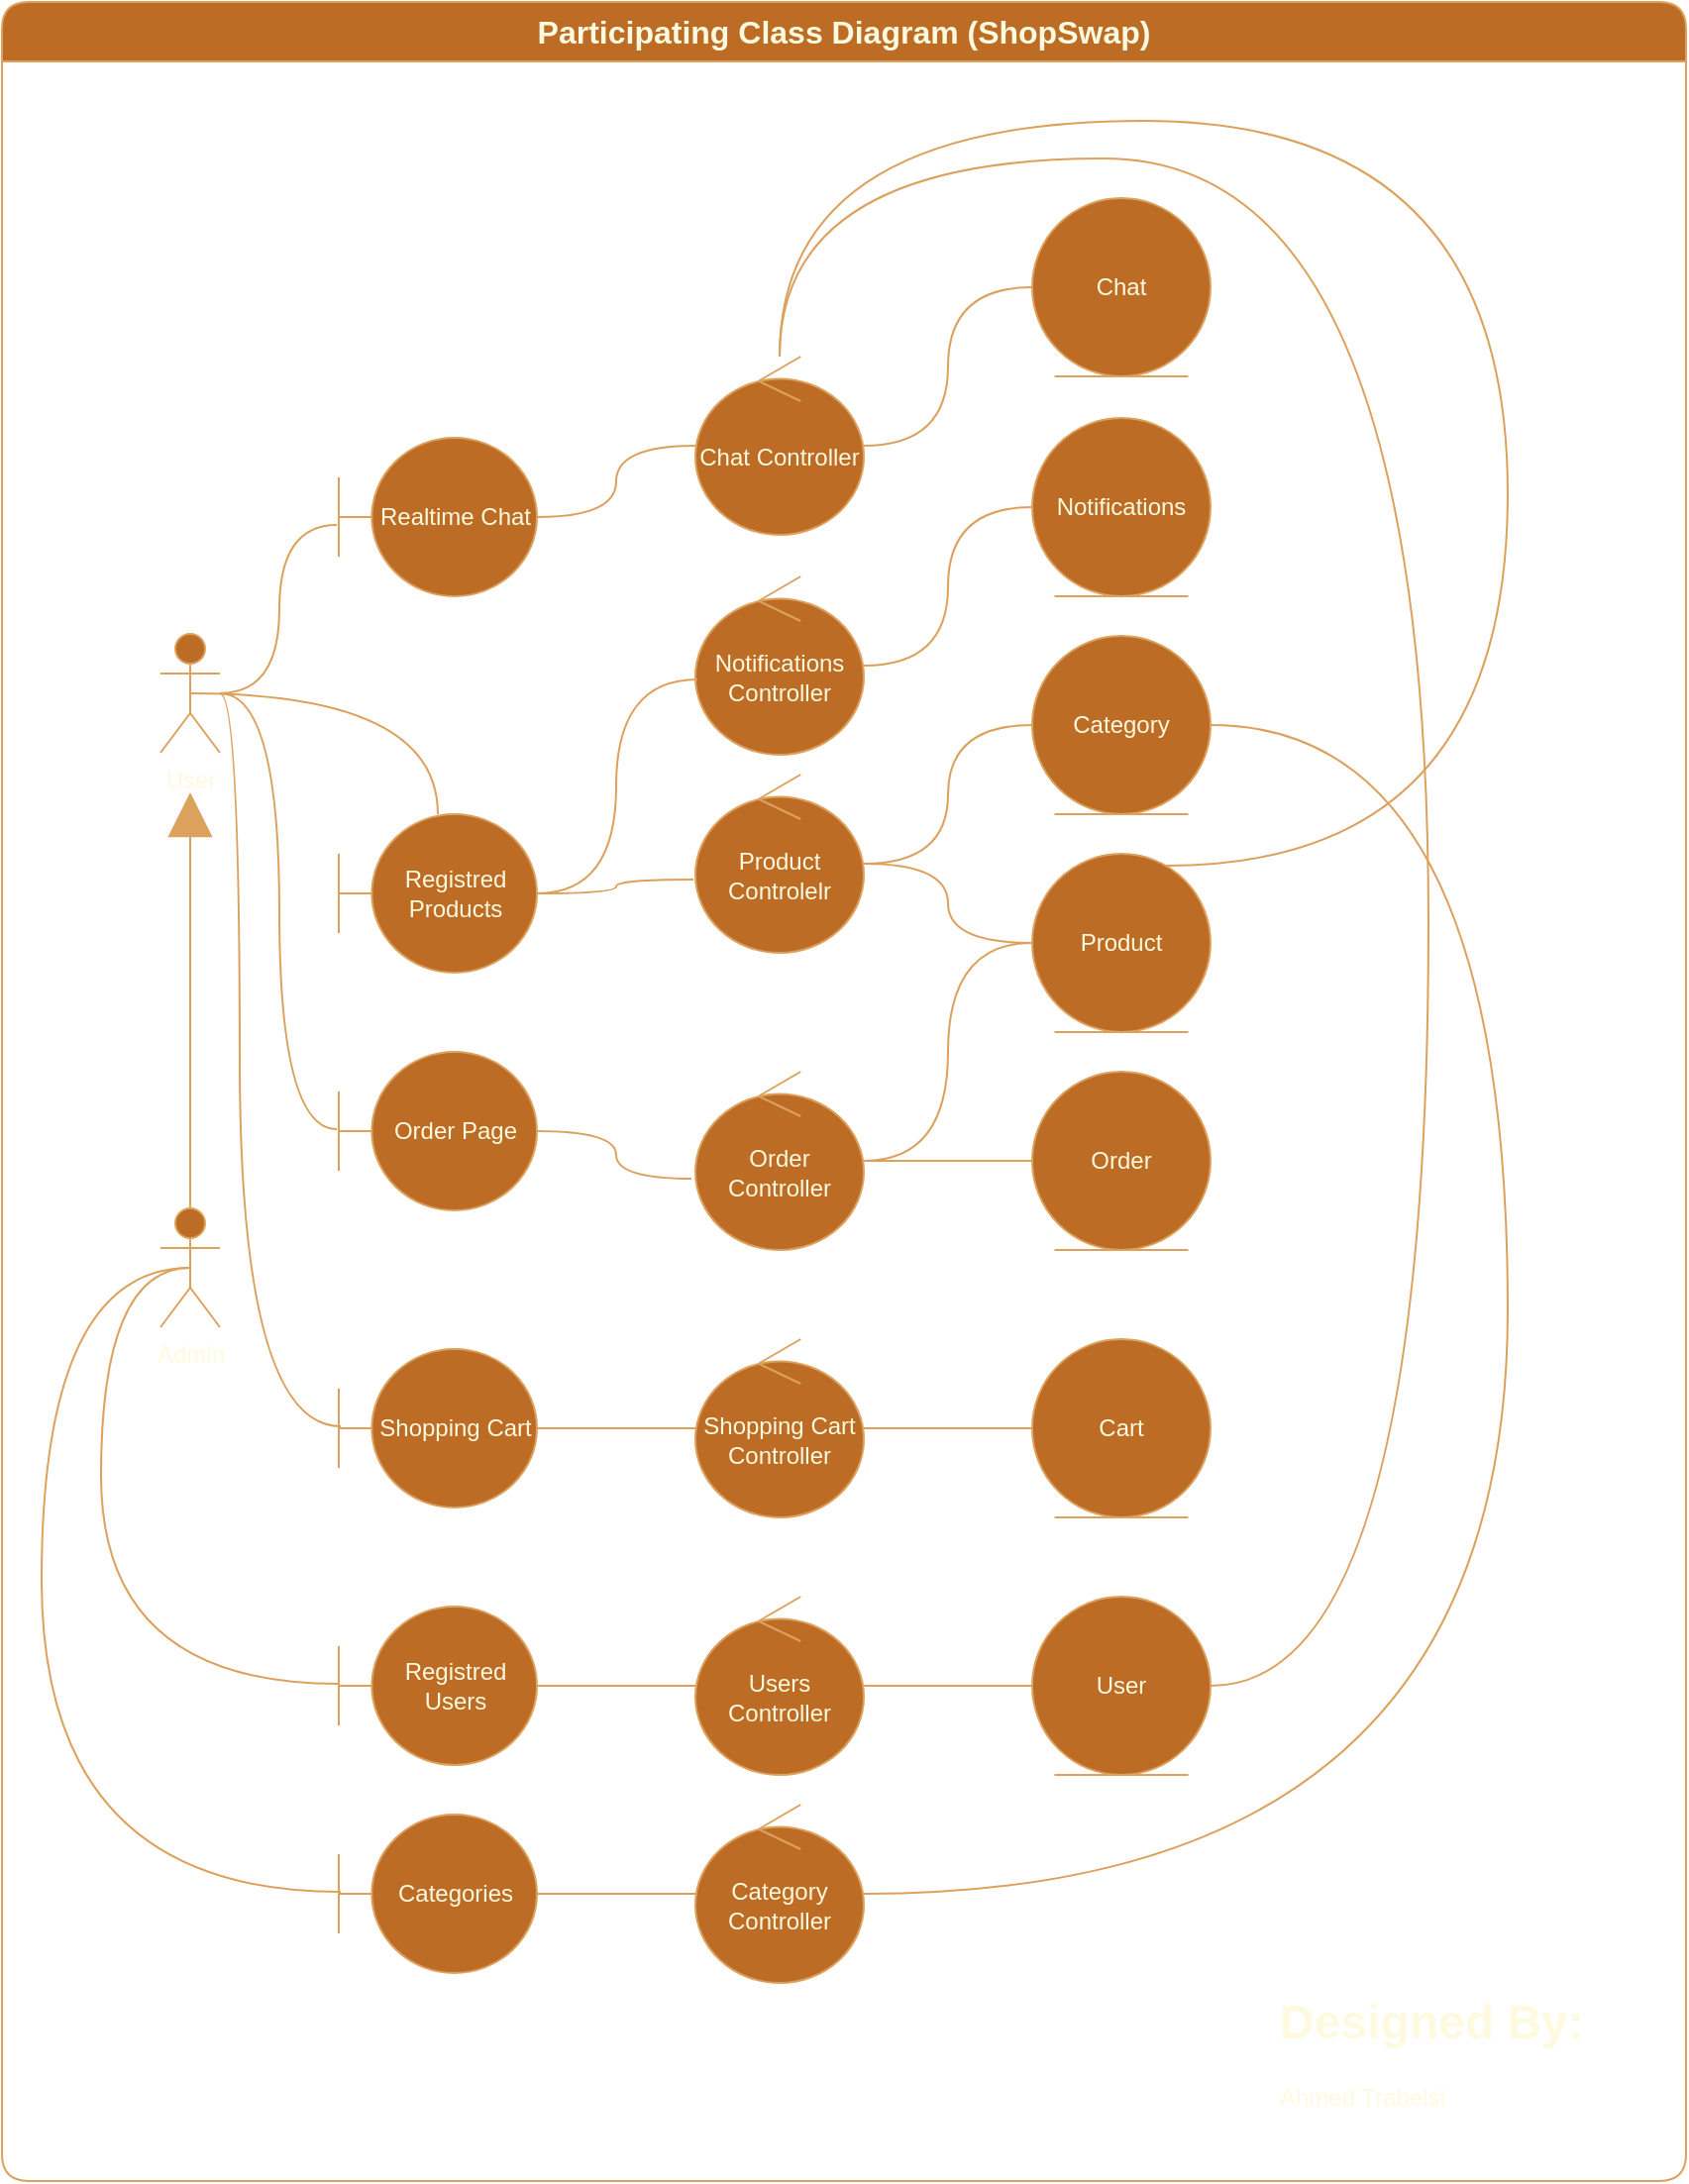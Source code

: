 <mxfile version="22.0.2" type="device">
  <diagram name="Page-1" id="t0JWVVVuZQBNfyrmfG_7">
    <mxGraphModel dx="1434" dy="836" grid="1" gridSize="10" guides="1" tooltips="1" connect="1" arrows="1" fold="1" page="1" pageScale="1" pageWidth="850" pageHeight="1100" background="none" math="0" shadow="0">
      <root>
        <mxCell id="0" />
        <mxCell id="1" parent="0" />
        <mxCell id="dFa-I7WnF22JkXFdIoCu-13" style="edgeStyle=orthogonalEdgeStyle;orthogonalLoop=1;jettySize=auto;html=1;exitX=0.5;exitY=0.5;exitDx=0;exitDy=0;exitPerimeter=0;strokeColor=#DDA15E;fontColor=#FEFAE0;fillColor=#BC6C25;endArrow=none;endFill=0;curved=1;" edge="1" parent="1" source="dFa-I7WnF22JkXFdIoCu-1" target="dFa-I7WnF22JkXFdIoCu-3">
          <mxGeometry relative="1" as="geometry" />
        </mxCell>
        <mxCell id="dFa-I7WnF22JkXFdIoCu-1" value="User" style="shape=umlActor;verticalLabelPosition=bottom;verticalAlign=top;html=1;outlineConnect=0;labelBackgroundColor=none;fillColor=#BC6C25;strokeColor=#DDA15E;fontColor=#FEFAE0;rounded=1;" vertex="1" parent="1">
          <mxGeometry x="80" y="319" width="30" height="60" as="geometry" />
        </mxCell>
        <mxCell id="dFa-I7WnF22JkXFdIoCu-3" value="Registred Products" style="shape=umlBoundary;whiteSpace=wrap;html=1;strokeColor=#DDA15E;fontColor=#FEFAE0;fillColor=#BC6C25;rounded=1;" vertex="1" parent="1">
          <mxGeometry x="170" y="410" width="100" height="80" as="geometry" />
        </mxCell>
        <mxCell id="dFa-I7WnF22JkXFdIoCu-21" style="edgeStyle=orthogonalEdgeStyle;orthogonalLoop=1;jettySize=auto;html=1;strokeColor=#DDA15E;fontColor=#FEFAE0;fillColor=#BC6C25;endArrow=none;endFill=0;curved=1;" edge="1" parent="1" source="dFa-I7WnF22JkXFdIoCu-5" target="dFa-I7WnF22JkXFdIoCu-17">
          <mxGeometry relative="1" as="geometry" />
        </mxCell>
        <mxCell id="dFa-I7WnF22JkXFdIoCu-44" style="edgeStyle=orthogonalEdgeStyle;orthogonalLoop=1;jettySize=auto;html=1;strokeColor=#DDA15E;fontColor=#FEFAE0;fillColor=#BC6C25;endArrow=none;endFill=0;curved=1;" edge="1" parent="1" source="dFa-I7WnF22JkXFdIoCu-5" target="dFa-I7WnF22JkXFdIoCu-41">
          <mxGeometry relative="1" as="geometry" />
        </mxCell>
        <mxCell id="dFa-I7WnF22JkXFdIoCu-5" value="Product Controlelr" style="ellipse;shape=umlControl;whiteSpace=wrap;html=1;strokeColor=#DDA15E;fontColor=#FEFAE0;fillColor=#BC6C25;rounded=1;" vertex="1" parent="1">
          <mxGeometry x="350" y="390" width="85" height="90" as="geometry" />
        </mxCell>
        <mxCell id="dFa-I7WnF22JkXFdIoCu-6" value="Order" style="ellipse;shape=umlEntity;whiteSpace=wrap;html=1;strokeColor=#DDA15E;fontColor=#FEFAE0;fillColor=#BC6C25;rounded=1;" vertex="1" parent="1">
          <mxGeometry x="520" y="540" width="90" height="90" as="geometry" />
        </mxCell>
        <mxCell id="dFa-I7WnF22JkXFdIoCu-7" value="User" style="ellipse;shape=umlEntity;whiteSpace=wrap;html=1;strokeColor=#DDA15E;fontColor=#FEFAE0;fillColor=#BC6C25;rounded=1;" vertex="1" parent="1">
          <mxGeometry x="520" y="805" width="90" height="90" as="geometry" />
        </mxCell>
        <mxCell id="dFa-I7WnF22JkXFdIoCu-38" style="edgeStyle=orthogonalEdgeStyle;orthogonalLoop=1;jettySize=auto;html=1;strokeColor=#DDA15E;fontColor=#FEFAE0;fillColor=#BC6C25;curved=1;endArrow=none;endFill=0;" edge="1" parent="1" source="dFa-I7WnF22JkXFdIoCu-8" target="dFa-I7WnF22JkXFdIoCu-16">
          <mxGeometry relative="1" as="geometry" />
        </mxCell>
        <mxCell id="dFa-I7WnF22JkXFdIoCu-8" value="Registred Users" style="shape=umlBoundary;whiteSpace=wrap;html=1;strokeColor=#DDA15E;fontColor=#FEFAE0;fillColor=#BC6C25;rounded=1;" vertex="1" parent="1">
          <mxGeometry x="170" y="810" width="100" height="80" as="geometry" />
        </mxCell>
        <mxCell id="dFa-I7WnF22JkXFdIoCu-14" style="edgeStyle=orthogonalEdgeStyle;rounded=1;orthogonalLoop=1;jettySize=auto;html=1;exitX=0.5;exitY=0.5;exitDx=0;exitDy=0;exitPerimeter=0;strokeColor=#DDA15E;fontColor=#FEFAE0;fillColor=#BC6C25;endArrow=block;endFill=1;strokeWidth=1;endSize=20;" edge="1" parent="1" source="dFa-I7WnF22JkXFdIoCu-10">
          <mxGeometry relative="1" as="geometry">
            <mxPoint x="95" y="399" as="targetPoint" />
          </mxGeometry>
        </mxCell>
        <mxCell id="dFa-I7WnF22JkXFdIoCu-15" style="edgeStyle=orthogonalEdgeStyle;orthogonalLoop=1;jettySize=auto;html=1;exitX=0.5;exitY=0.5;exitDx=0;exitDy=0;exitPerimeter=0;strokeColor=#DDA15E;fontColor=#FEFAE0;fillColor=#BC6C25;endArrow=none;endFill=0;curved=1;" edge="1" parent="1" source="dFa-I7WnF22JkXFdIoCu-10" target="dFa-I7WnF22JkXFdIoCu-8">
          <mxGeometry relative="1" as="geometry">
            <Array as="points">
              <mxPoint x="50" y="639" />
              <mxPoint x="50" y="849" />
            </Array>
          </mxGeometry>
        </mxCell>
        <mxCell id="dFa-I7WnF22JkXFdIoCu-10" value="Admin" style="shape=umlActor;verticalLabelPosition=bottom;verticalAlign=top;html=1;outlineConnect=0;labelBackgroundColor=none;fillColor=#BC6C25;strokeColor=#DDA15E;fontColor=#FEFAE0;rounded=1;" vertex="1" parent="1">
          <mxGeometry x="80" y="609" width="30" height="60" as="geometry" />
        </mxCell>
        <mxCell id="dFa-I7WnF22JkXFdIoCu-39" style="edgeStyle=orthogonalEdgeStyle;rounded=1;orthogonalLoop=1;jettySize=auto;html=1;strokeColor=#DDA15E;fontColor=#FEFAE0;fillColor=#BC6C25;endArrow=none;endFill=0;" edge="1" parent="1" source="dFa-I7WnF22JkXFdIoCu-16" target="dFa-I7WnF22JkXFdIoCu-7">
          <mxGeometry relative="1" as="geometry" />
        </mxCell>
        <mxCell id="dFa-I7WnF22JkXFdIoCu-16" value="Users Controller" style="ellipse;shape=umlControl;whiteSpace=wrap;html=1;strokeColor=#DDA15E;fontColor=#FEFAE0;fillColor=#BC6C25;rounded=1;" vertex="1" parent="1">
          <mxGeometry x="350" y="805" width="85" height="90" as="geometry" />
        </mxCell>
        <mxCell id="dFa-I7WnF22JkXFdIoCu-17" value="Product" style="ellipse;shape=umlEntity;whiteSpace=wrap;html=1;strokeColor=#DDA15E;fontColor=#FEFAE0;fillColor=#BC6C25;rounded=1;" vertex="1" parent="1">
          <mxGeometry x="520" y="430" width="90" height="90" as="geometry" />
        </mxCell>
        <mxCell id="dFa-I7WnF22JkXFdIoCu-22" style="edgeStyle=orthogonalEdgeStyle;orthogonalLoop=1;jettySize=auto;html=1;entryX=0;entryY=0.5;entryDx=0;entryDy=0;strokeColor=#DDA15E;fontColor=#FEFAE0;fillColor=#BC6C25;endArrow=none;endFill=0;curved=1;" edge="1" parent="1" source="dFa-I7WnF22JkXFdIoCu-18" target="dFa-I7WnF22JkXFdIoCu-17">
          <mxGeometry relative="1" as="geometry" />
        </mxCell>
        <mxCell id="dFa-I7WnF22JkXFdIoCu-23" style="edgeStyle=orthogonalEdgeStyle;orthogonalLoop=1;jettySize=auto;html=1;strokeColor=#DDA15E;fontColor=#FEFAE0;fillColor=#BC6C25;endArrow=none;endFill=0;curved=1;" edge="1" parent="1" source="dFa-I7WnF22JkXFdIoCu-18" target="dFa-I7WnF22JkXFdIoCu-6">
          <mxGeometry relative="1" as="geometry" />
        </mxCell>
        <mxCell id="dFa-I7WnF22JkXFdIoCu-18" value="Order Controller" style="ellipse;shape=umlControl;whiteSpace=wrap;html=1;strokeColor=#DDA15E;fontColor=#FEFAE0;fillColor=#BC6C25;rounded=1;" vertex="1" parent="1">
          <mxGeometry x="350" y="540" width="85" height="90" as="geometry" />
        </mxCell>
        <mxCell id="dFa-I7WnF22JkXFdIoCu-19" style="edgeStyle=orthogonalEdgeStyle;orthogonalLoop=1;jettySize=auto;html=1;entryX=-0.012;entryY=0.589;entryDx=0;entryDy=0;entryPerimeter=0;strokeColor=#DDA15E;fontColor=#FEFAE0;fillColor=#BC6C25;endArrow=none;endFill=0;curved=1;" edge="1" parent="1" source="dFa-I7WnF22JkXFdIoCu-3" target="dFa-I7WnF22JkXFdIoCu-5">
          <mxGeometry relative="1" as="geometry" />
        </mxCell>
        <mxCell id="dFa-I7WnF22JkXFdIoCu-20" style="edgeStyle=orthogonalEdgeStyle;orthogonalLoop=1;jettySize=auto;html=1;entryX=-0.024;entryY=0.6;entryDx=0;entryDy=0;entryPerimeter=0;strokeColor=#DDA15E;fontColor=#FEFAE0;fillColor=#BC6C25;endArrow=none;endFill=0;curved=1;" edge="1" parent="1" source="dFa-I7WnF22JkXFdIoCu-35" target="dFa-I7WnF22JkXFdIoCu-18">
          <mxGeometry relative="1" as="geometry" />
        </mxCell>
        <mxCell id="dFa-I7WnF22JkXFdIoCu-29" style="edgeStyle=orthogonalEdgeStyle;rounded=1;orthogonalLoop=1;jettySize=auto;html=1;strokeColor=#DDA15E;fontColor=#FEFAE0;fillColor=#BC6C25;endArrow=none;endFill=0;" edge="1" parent="1" source="dFa-I7WnF22JkXFdIoCu-27" target="dFa-I7WnF22JkXFdIoCu-42">
          <mxGeometry relative="1" as="geometry" />
        </mxCell>
        <mxCell id="dFa-I7WnF22JkXFdIoCu-27" value="Shopping Cart" style="shape=umlBoundary;whiteSpace=wrap;html=1;strokeColor=#DDA15E;fontColor=#FEFAE0;fillColor=#BC6C25;rounded=1;" vertex="1" parent="1">
          <mxGeometry x="170" y="680" width="100" height="80" as="geometry" />
        </mxCell>
        <mxCell id="dFa-I7WnF22JkXFdIoCu-31" style="edgeStyle=orthogonalEdgeStyle;rounded=1;orthogonalLoop=1;jettySize=auto;html=1;strokeColor=#DDA15E;fontColor=#FEFAE0;fillColor=#BC6C25;endArrow=none;endFill=0;" edge="1" parent="1" source="dFa-I7WnF22JkXFdIoCu-42" target="dFa-I7WnF22JkXFdIoCu-40">
          <mxGeometry relative="1" as="geometry" />
        </mxCell>
        <mxCell id="dFa-I7WnF22JkXFdIoCu-32" style="edgeStyle=orthogonalEdgeStyle;orthogonalLoop=1;jettySize=auto;html=1;entryX=0.01;entryY=0.488;entryDx=0;entryDy=0;entryPerimeter=0;strokeColor=#DDA15E;fontColor=#FEFAE0;fillColor=#BC6C25;curved=1;endArrow=none;endFill=0;" edge="1" parent="1" source="dFa-I7WnF22JkXFdIoCu-1" target="dFa-I7WnF22JkXFdIoCu-27">
          <mxGeometry relative="1" as="geometry">
            <Array as="points">
              <mxPoint x="120" y="349" />
              <mxPoint x="120" y="719" />
            </Array>
          </mxGeometry>
        </mxCell>
        <mxCell id="dFa-I7WnF22JkXFdIoCu-46" style="edgeStyle=orthogonalEdgeStyle;orthogonalLoop=1;jettySize=auto;html=1;strokeColor=#DDA15E;fontColor=#FEFAE0;fillColor=#BC6C25;endArrow=none;endFill=0;curved=1;" edge="1" parent="1" source="dFa-I7WnF22JkXFdIoCu-34" target="dFa-I7WnF22JkXFdIoCu-45">
          <mxGeometry relative="1" as="geometry" />
        </mxCell>
        <mxCell id="dFa-I7WnF22JkXFdIoCu-34" value="Notifications Controller" style="ellipse;shape=umlControl;whiteSpace=wrap;html=1;strokeColor=#DDA15E;fontColor=#FEFAE0;fillColor=#BC6C25;rounded=1;" vertex="1" parent="1">
          <mxGeometry x="350" y="290" width="85" height="90" as="geometry" />
        </mxCell>
        <mxCell id="dFa-I7WnF22JkXFdIoCu-35" value="Order Page" style="shape=umlBoundary;whiteSpace=wrap;html=1;strokeColor=#DDA15E;fontColor=#FEFAE0;fillColor=#BC6C25;rounded=1;" vertex="1" parent="1">
          <mxGeometry x="170" y="530" width="100" height="80" as="geometry" />
        </mxCell>
        <mxCell id="dFa-I7WnF22JkXFdIoCu-36" style="edgeStyle=orthogonalEdgeStyle;orthogonalLoop=1;jettySize=auto;html=1;entryX=-0.01;entryY=0.488;entryDx=0;entryDy=0;entryPerimeter=0;strokeColor=#DDA15E;fontColor=#FEFAE0;fillColor=#BC6C25;curved=1;endArrow=none;endFill=0;" edge="1" parent="1" source="dFa-I7WnF22JkXFdIoCu-1" target="dFa-I7WnF22JkXFdIoCu-35">
          <mxGeometry relative="1" as="geometry" />
        </mxCell>
        <mxCell id="dFa-I7WnF22JkXFdIoCu-40" value="Cart" style="ellipse;shape=umlEntity;whiteSpace=wrap;html=1;strokeColor=#DDA15E;fontColor=#FEFAE0;fillColor=#BC6C25;rounded=1;" vertex="1" parent="1">
          <mxGeometry x="520" y="675" width="90" height="90" as="geometry" />
        </mxCell>
        <mxCell id="dFa-I7WnF22JkXFdIoCu-41" value="Category" style="ellipse;shape=umlEntity;whiteSpace=wrap;html=1;strokeColor=#DDA15E;fontColor=#FEFAE0;fillColor=#BC6C25;rounded=1;" vertex="1" parent="1">
          <mxGeometry x="520" y="320" width="90" height="90" as="geometry" />
        </mxCell>
        <mxCell id="dFa-I7WnF22JkXFdIoCu-42" value="Shopping Cart Controller" style="ellipse;shape=umlControl;whiteSpace=wrap;html=1;strokeColor=#DDA15E;fontColor=#FEFAE0;fillColor=#BC6C25;rounded=1;" vertex="1" parent="1">
          <mxGeometry x="350" y="675" width="85" height="90" as="geometry" />
        </mxCell>
        <mxCell id="dFa-I7WnF22JkXFdIoCu-43" style="edgeStyle=orthogonalEdgeStyle;orthogonalLoop=1;jettySize=auto;html=1;entryX=0.012;entryY=0.578;entryDx=0;entryDy=0;entryPerimeter=0;strokeColor=#DDA15E;fontColor=#FEFAE0;fillColor=#BC6C25;curved=1;endArrow=none;endFill=0;" edge="1" parent="1" source="dFa-I7WnF22JkXFdIoCu-3" target="dFa-I7WnF22JkXFdIoCu-34">
          <mxGeometry relative="1" as="geometry" />
        </mxCell>
        <mxCell id="dFa-I7WnF22JkXFdIoCu-45" value="Notifications" style="ellipse;shape=umlEntity;whiteSpace=wrap;html=1;strokeColor=#DDA15E;fontColor=#FEFAE0;fillColor=#BC6C25;rounded=1;" vertex="1" parent="1">
          <mxGeometry x="520" y="210" width="90" height="90" as="geometry" />
        </mxCell>
        <mxCell id="dFa-I7WnF22JkXFdIoCu-50" style="edgeStyle=orthogonalEdgeStyle;orthogonalLoop=1;jettySize=auto;html=1;strokeColor=#DDA15E;fontColor=#FEFAE0;fillColor=#BC6C25;endArrow=none;endFill=0;curved=1;" edge="1" parent="1" source="dFa-I7WnF22JkXFdIoCu-47" target="dFa-I7WnF22JkXFdIoCu-49">
          <mxGeometry relative="1" as="geometry" />
        </mxCell>
        <mxCell id="dFa-I7WnF22JkXFdIoCu-47" value="Realtime Chat" style="shape=umlBoundary;whiteSpace=wrap;html=1;strokeColor=#DDA15E;fontColor=#FEFAE0;fillColor=#BC6C25;rounded=1;" vertex="1" parent="1">
          <mxGeometry x="170" y="220" width="100" height="80" as="geometry" />
        </mxCell>
        <mxCell id="dFa-I7WnF22JkXFdIoCu-48" style="edgeStyle=orthogonalEdgeStyle;orthogonalLoop=1;jettySize=auto;html=1;entryX=-0.01;entryY=0.55;entryDx=0;entryDy=0;entryPerimeter=0;strokeColor=#DDA15E;fontColor=#FEFAE0;fillColor=#BC6C25;endArrow=none;endFill=0;curved=1;" edge="1" parent="1" source="dFa-I7WnF22JkXFdIoCu-1" target="dFa-I7WnF22JkXFdIoCu-47">
          <mxGeometry relative="1" as="geometry" />
        </mxCell>
        <mxCell id="dFa-I7WnF22JkXFdIoCu-52" style="edgeStyle=orthogonalEdgeStyle;orthogonalLoop=1;jettySize=auto;html=1;strokeColor=#DDA15E;fontColor=#FEFAE0;fillColor=#BC6C25;curved=1;endArrow=none;endFill=0;" edge="1" parent="1" source="dFa-I7WnF22JkXFdIoCu-49" target="dFa-I7WnF22JkXFdIoCu-51">
          <mxGeometry relative="1" as="geometry" />
        </mxCell>
        <mxCell id="dFa-I7WnF22JkXFdIoCu-53" style="edgeStyle=orthogonalEdgeStyle;orthogonalLoop=1;jettySize=auto;html=1;entryX=1;entryY=0.5;entryDx=0;entryDy=0;strokeColor=#DDA15E;fontColor=#FEFAE0;fillColor=#BC6C25;curved=1;endArrow=none;endFill=0;" edge="1" parent="1" source="dFa-I7WnF22JkXFdIoCu-49" target="dFa-I7WnF22JkXFdIoCu-7">
          <mxGeometry relative="1" as="geometry">
            <Array as="points">
              <mxPoint x="393" y="79" />
              <mxPoint x="720" y="79" />
              <mxPoint x="720" y="850" />
            </Array>
          </mxGeometry>
        </mxCell>
        <mxCell id="dFa-I7WnF22JkXFdIoCu-55" style="edgeStyle=orthogonalEdgeStyle;orthogonalLoop=1;jettySize=auto;html=1;strokeColor=#DDA15E;fontColor=#FEFAE0;fillColor=#BC6C25;curved=1;endArrow=none;endFill=0;" edge="1" parent="1" source="dFa-I7WnF22JkXFdIoCu-49" target="dFa-I7WnF22JkXFdIoCu-17">
          <mxGeometry relative="1" as="geometry">
            <Array as="points">
              <mxPoint x="393" y="60" />
              <mxPoint x="760" y="60" />
              <mxPoint x="760" y="436" />
            </Array>
          </mxGeometry>
        </mxCell>
        <mxCell id="dFa-I7WnF22JkXFdIoCu-49" value="Chat Controller" style="ellipse;shape=umlControl;whiteSpace=wrap;html=1;strokeColor=#DDA15E;fontColor=#FEFAE0;fillColor=#BC6C25;rounded=1;" vertex="1" parent="1">
          <mxGeometry x="350" y="179" width="85" height="90" as="geometry" />
        </mxCell>
        <mxCell id="dFa-I7WnF22JkXFdIoCu-51" value="Chat" style="ellipse;shape=umlEntity;whiteSpace=wrap;html=1;strokeColor=#DDA15E;fontColor=#FEFAE0;fillColor=#BC6C25;rounded=1;" vertex="1" parent="1">
          <mxGeometry x="520" y="99" width="90" height="90" as="geometry" />
        </mxCell>
        <mxCell id="dFa-I7WnF22JkXFdIoCu-56" value="&lt;h1&gt;Designed By:&lt;/h1&gt;&lt;p&gt;Ahmed Trabelsi&lt;/p&gt;" style="text;html=1;strokeColor=none;fillColor=none;spacing=5;spacingTop=-20;whiteSpace=wrap;overflow=hidden;rounded=0;fontColor=#FEFAE0;" vertex="1" parent="1">
          <mxGeometry x="640" y="1000" width="170" height="70" as="geometry" />
        </mxCell>
        <mxCell id="dFa-I7WnF22JkXFdIoCu-57" value="&lt;font style=&quot;font-size: 16px;&quot;&gt;Participating Class Diagram (ShopSwap)&lt;/font&gt;" style="swimlane;whiteSpace=wrap;html=1;rounded=1;strokeColor=#DDA15E;fontColor=#FEFAE0;fillColor=#BC6C25;startSize=30;" vertex="1" parent="1">
          <mxGeometry width="850" height="1100" as="geometry" />
        </mxCell>
        <mxCell id="dFa-I7WnF22JkXFdIoCu-58" value="Category Controller" style="ellipse;shape=umlControl;whiteSpace=wrap;html=1;strokeColor=#DDA15E;fontColor=#FEFAE0;fillColor=#BC6C25;rounded=1;" vertex="1" parent="dFa-I7WnF22JkXFdIoCu-57">
          <mxGeometry x="350" y="910" width="85" height="90" as="geometry" />
        </mxCell>
        <mxCell id="dFa-I7WnF22JkXFdIoCu-60" style="edgeStyle=orthogonalEdgeStyle;orthogonalLoop=1;jettySize=auto;html=1;strokeColor=#DDA15E;fontColor=#FEFAE0;fillColor=#BC6C25;endArrow=none;endFill=0;curved=1;" edge="1" parent="dFa-I7WnF22JkXFdIoCu-57" source="dFa-I7WnF22JkXFdIoCu-59" target="dFa-I7WnF22JkXFdIoCu-58">
          <mxGeometry relative="1" as="geometry" />
        </mxCell>
        <mxCell id="dFa-I7WnF22JkXFdIoCu-59" value="Categories" style="shape=umlBoundary;whiteSpace=wrap;html=1;strokeColor=#DDA15E;fontColor=#FEFAE0;fillColor=#BC6C25;rounded=1;" vertex="1" parent="dFa-I7WnF22JkXFdIoCu-57">
          <mxGeometry x="170" y="915" width="100" height="80" as="geometry" />
        </mxCell>
        <mxCell id="dFa-I7WnF22JkXFdIoCu-61" style="edgeStyle=orthogonalEdgeStyle;orthogonalLoop=1;jettySize=auto;html=1;exitX=0.5;exitY=0.5;exitDx=0;exitDy=0;exitPerimeter=0;entryX=0.01;entryY=0.488;entryDx=0;entryDy=0;entryPerimeter=0;strokeColor=#DDA15E;fontColor=#FEFAE0;fillColor=#BC6C25;curved=1;endArrow=none;endFill=0;" edge="1" parent="1" source="dFa-I7WnF22JkXFdIoCu-10" target="dFa-I7WnF22JkXFdIoCu-59">
          <mxGeometry relative="1" as="geometry">
            <Array as="points">
              <mxPoint x="20" y="639" />
              <mxPoint x="20" y="954" />
            </Array>
          </mxGeometry>
        </mxCell>
        <mxCell id="dFa-I7WnF22JkXFdIoCu-62" style="edgeStyle=orthogonalEdgeStyle;orthogonalLoop=1;jettySize=auto;html=1;strokeColor=#DDA15E;fontColor=#FEFAE0;fillColor=#BC6C25;endArrow=none;endFill=0;curved=1;" edge="1" parent="1" source="dFa-I7WnF22JkXFdIoCu-58" target="dFa-I7WnF22JkXFdIoCu-41">
          <mxGeometry relative="1" as="geometry">
            <Array as="points">
              <mxPoint x="760" y="955" />
              <mxPoint x="760" y="365" />
            </Array>
          </mxGeometry>
        </mxCell>
      </root>
    </mxGraphModel>
  </diagram>
</mxfile>

